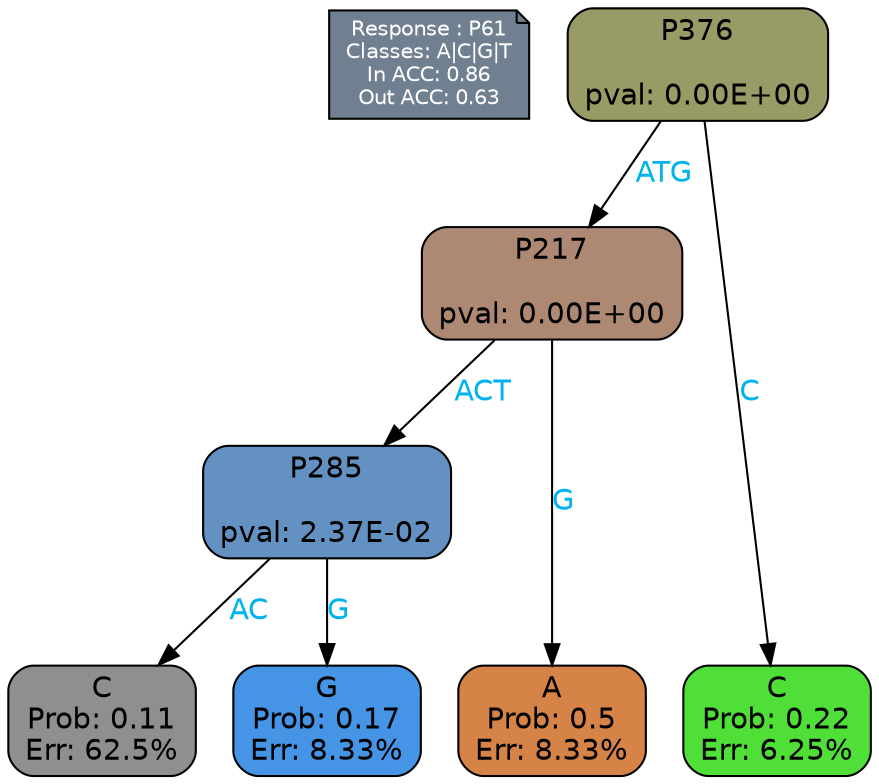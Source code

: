 digraph Tree {
node [shape=box, style="filled, rounded", color="black", fontname=helvetica] ;
graph [ranksep=equally, splines=polylines, bgcolor=transparent, dpi=600] ;
edge [fontname=helvetica] ;
LEGEND [label="Response : P61
Classes: A|C|G|T
In ACC: 0.86
Out ACC: 0.63
",shape=note,align=left,style=filled,fillcolor="slategray",fontcolor="white",fontsize=10];1 [label="P376

pval: 0.00E+00", fillcolor="#989b66"] ;
2 [label="P217

pval: 0.00E+00", fillcolor="#ad8873"] ;
3 [label="P285

pval: 2.37E-02", fillcolor="#6392c2"] ;
4 [label="C
Prob: 0.11
Err: 62.5%", fillcolor="#8f8f8f"] ;
5 [label="G
Prob: 0.17
Err: 8.33%", fillcolor="#4694e5"] ;
6 [label="A
Prob: 0.5
Err: 8.33%", fillcolor="#d68347"] ;
7 [label="C
Prob: 0.22
Err: 6.25%", fillcolor="#50de39"] ;
1 -> 2 [label="ATG",fontcolor=deepskyblue2] ;
1 -> 7 [label="C",fontcolor=deepskyblue2] ;
2 -> 3 [label="ACT",fontcolor=deepskyblue2] ;
2 -> 6 [label="G",fontcolor=deepskyblue2] ;
3 -> 4 [label="AC",fontcolor=deepskyblue2] ;
3 -> 5 [label="G",fontcolor=deepskyblue2] ;
{rank = same; 4;5;6;7;}{rank = same; LEGEND;1;}}